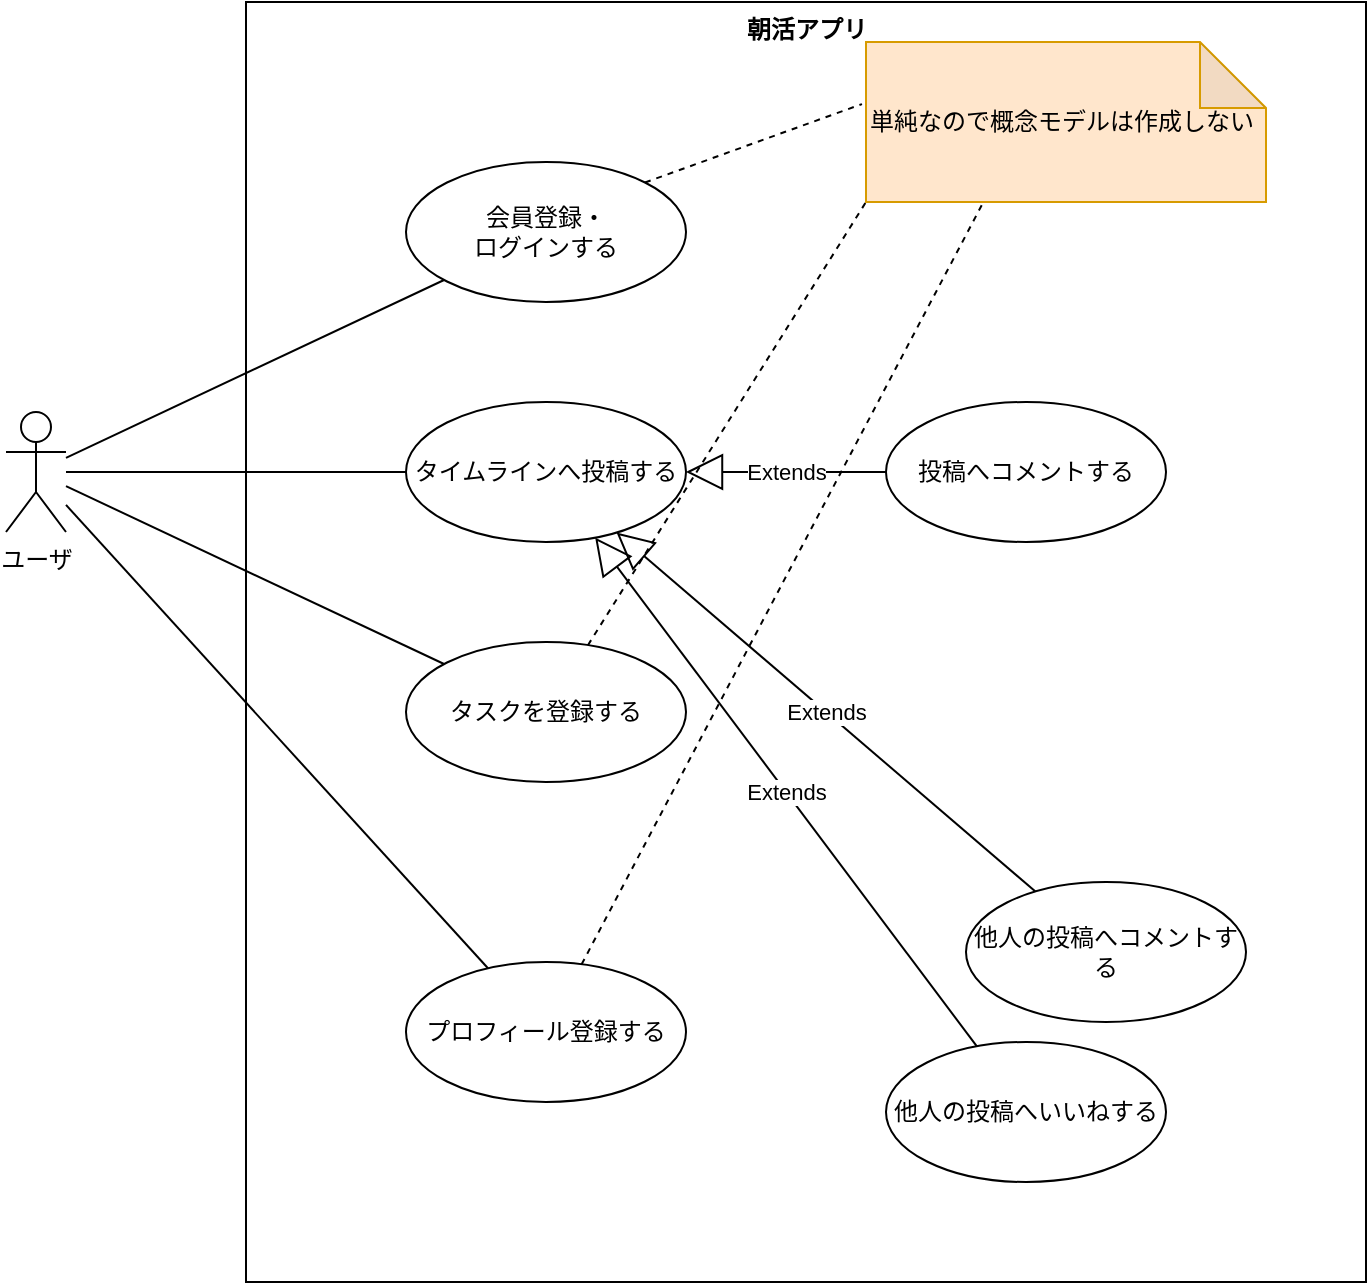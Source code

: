 <mxfile>
    <diagram id="yrFKpJYf7vNWSQ8hbHw7" name="ページ1">
        <mxGraphModel dx="531" dy="803" grid="1" gridSize="10" guides="1" tooltips="1" connect="1" arrows="1" fold="1" page="1" pageScale="1" pageWidth="827" pageHeight="1169" math="0" shadow="0">
            <root>
                <mxCell id="0"/>
                <mxCell id="1" parent="0"/>
                <mxCell id="2" value="朝活アプリ" style="html=1;fillColor=none;verticalAlign=top;fontStyle=1" parent="1" vertex="1">
                    <mxGeometry x="200" y="80" width="560" height="640" as="geometry"/>
                </mxCell>
                <mxCell id="3" value="ユーザ" style="shape=umlActor;verticalLabelPosition=bottom;verticalAlign=top;html=1;fillColor=default;" parent="1" vertex="1">
                    <mxGeometry x="80" y="285" width="30" height="60" as="geometry"/>
                </mxCell>
                <mxCell id="4" value="タイムラインへ投稿する" style="ellipse;whiteSpace=wrap;html=1;fillColor=default;" parent="1" vertex="1">
                    <mxGeometry x="280" y="280" width="140" height="70" as="geometry"/>
                </mxCell>
                <mxCell id="7" value="タスクを登録する" style="ellipse;whiteSpace=wrap;html=1;fillColor=default;" parent="1" vertex="1">
                    <mxGeometry x="280" y="400" width="140" height="70" as="geometry"/>
                </mxCell>
                <mxCell id="8" value="会員登録・&lt;br&gt;ログインする" style="ellipse;whiteSpace=wrap;html=1;fillColor=default;" parent="1" vertex="1">
                    <mxGeometry x="280" y="160" width="140" height="70" as="geometry"/>
                </mxCell>
                <mxCell id="9" value="投稿へコメントする" style="ellipse;whiteSpace=wrap;html=1;fillColor=default;" parent="1" vertex="1">
                    <mxGeometry x="520" y="280" width="140" height="70" as="geometry"/>
                </mxCell>
                <mxCell id="10" value="他人の投稿へコメントする" style="ellipse;whiteSpace=wrap;html=1;fillColor=default;" parent="1" vertex="1">
                    <mxGeometry x="560" y="520" width="140" height="70" as="geometry"/>
                </mxCell>
                <mxCell id="11" value="他人の投稿へいいねする" style="ellipse;whiteSpace=wrap;html=1;fillColor=default;" parent="1" vertex="1">
                    <mxGeometry x="520" y="600" width="140" height="70" as="geometry"/>
                </mxCell>
                <mxCell id="12" value="Extends" style="endArrow=block;endSize=16;endFill=0;html=1;" parent="1" source="9" target="4" edge="1">
                    <mxGeometry width="160" relative="1" as="geometry">
                        <mxPoint x="330" y="260" as="sourcePoint"/>
                        <mxPoint x="490" y="260" as="targetPoint"/>
                    </mxGeometry>
                </mxCell>
                <mxCell id="13" value="Extends" style="endArrow=block;endSize=16;endFill=0;html=1;" parent="1" source="10" target="4" edge="1">
                    <mxGeometry width="160" relative="1" as="geometry">
                        <mxPoint x="560.048" y="288.705" as="sourcePoint"/>
                        <mxPoint x="449.944" y="286.399" as="targetPoint"/>
                    </mxGeometry>
                </mxCell>
                <mxCell id="14" value="Extends" style="endArrow=block;endSize=16;endFill=0;html=1;" parent="1" source="11" target="4" edge="1">
                    <mxGeometry width="160" relative="1" as="geometry">
                        <mxPoint x="575.202" y="363.221" as="sourcePoint"/>
                        <mxPoint x="434.661" y="306.864" as="targetPoint"/>
                    </mxGeometry>
                </mxCell>
                <mxCell id="15" value="" style="endArrow=none;html=1;" parent="1" source="3" target="8" edge="1">
                    <mxGeometry relative="1" as="geometry">
                        <mxPoint x="330" y="310" as="sourcePoint"/>
                        <mxPoint x="490" y="310" as="targetPoint"/>
                    </mxGeometry>
                </mxCell>
                <mxCell id="18" value="" style="endArrow=none;html=1;" parent="1" source="3" target="4" edge="1">
                    <mxGeometry relative="1" as="geometry">
                        <mxPoint x="140" y="273.571" as="sourcePoint"/>
                        <mxPoint x="316.852" y="197.778" as="targetPoint"/>
                    </mxGeometry>
                </mxCell>
                <mxCell id="19" value="" style="endArrow=none;html=1;" parent="1" source="3" target="7" edge="1">
                    <mxGeometry relative="1" as="geometry">
                        <mxPoint x="140" y="280.294" as="sourcePoint"/>
                        <mxPoint x="310.054" y="283.629" as="targetPoint"/>
                    </mxGeometry>
                </mxCell>
                <mxCell id="20" value="プロフィール登録する" style="ellipse;whiteSpace=wrap;html=1;fillColor=default;" parent="1" vertex="1">
                    <mxGeometry x="280" y="560" width="140" height="70" as="geometry"/>
                </mxCell>
                <mxCell id="21" value="" style="endArrow=none;html=1;" parent="1" source="3" target="20" edge="1">
                    <mxGeometry relative="1" as="geometry">
                        <mxPoint x="140" y="287.353" as="sourcePoint"/>
                        <mxPoint x="330.015" y="380.498" as="targetPoint"/>
                    </mxGeometry>
                </mxCell>
                <mxCell id="24" value="単純なので概念モデルは作成しない" style="shape=note;whiteSpace=wrap;html=1;backgroundOutline=1;darkOpacity=0.05;fillColor=#ffe6cc;strokeColor=#d79b00;align=left;size=33;" vertex="1" parent="1">
                    <mxGeometry x="510" y="100" width="200" height="80" as="geometry"/>
                </mxCell>
                <mxCell id="25" value="" style="endArrow=none;dashed=1;html=1;exitX=1;exitY=0;exitDx=0;exitDy=0;entryX=-0.01;entryY=0.388;entryDx=0;entryDy=0;entryPerimeter=0;" edge="1" parent="1" source="8" target="24">
                    <mxGeometry width="50" height="50" relative="1" as="geometry">
                        <mxPoint x="360" y="200" as="sourcePoint"/>
                        <mxPoint x="489.837" y="140" as="targetPoint"/>
                    </mxGeometry>
                </mxCell>
                <mxCell id="26" value="" style="endArrow=none;dashed=1;html=1;entryX=0;entryY=1;entryDx=0;entryDy=0;entryPerimeter=0;" edge="1" parent="1" source="7" target="24">
                    <mxGeometry width="50" height="50" relative="1" as="geometry">
                        <mxPoint x="409.497" y="180.251" as="sourcePoint"/>
                        <mxPoint x="518" y="141.04" as="targetPoint"/>
                    </mxGeometry>
                </mxCell>
                <mxCell id="27" value="" style="endArrow=none;dashed=1;html=1;entryX=-0.01;entryY=0.388;entryDx=0;entryDy=0;entryPerimeter=0;" edge="1" parent="1" source="20">
                    <mxGeometry width="50" height="50" relative="1" as="geometry">
                        <mxPoint x="420.001" y="440.315" as="sourcePoint"/>
                        <mxPoint x="568.71" y="180.0" as="targetPoint"/>
                    </mxGeometry>
                </mxCell>
            </root>
        </mxGraphModel>
    </diagram>
</mxfile>